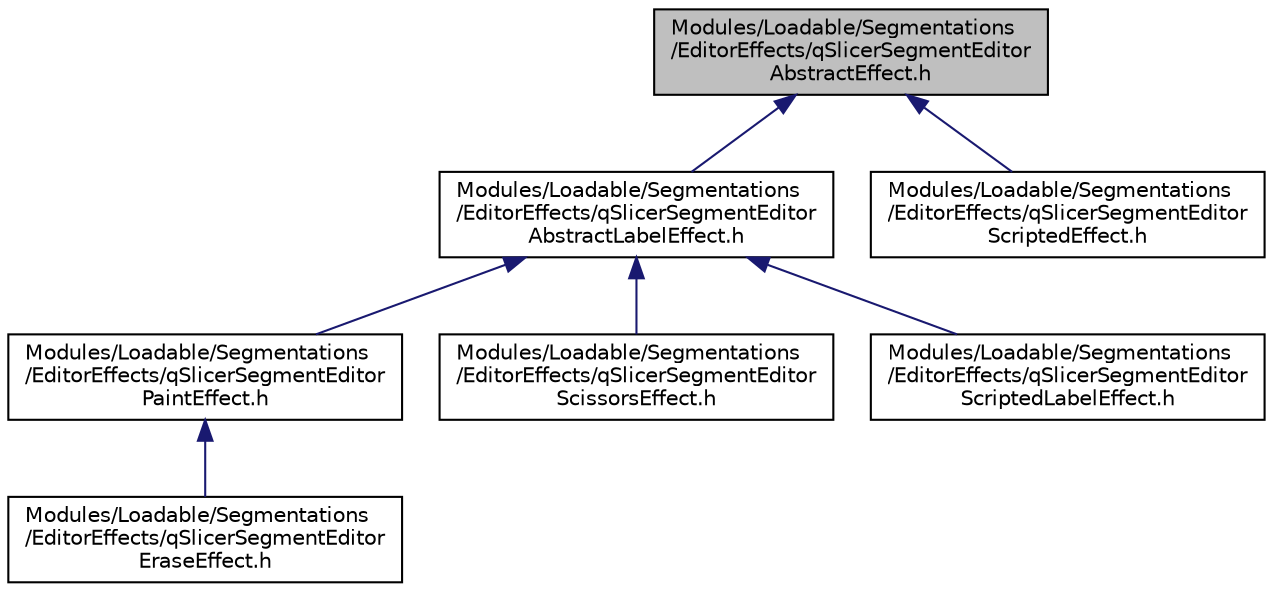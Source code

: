 digraph "Modules/Loadable/Segmentations/EditorEffects/qSlicerSegmentEditorAbstractEffect.h"
{
  bgcolor="transparent";
  edge [fontname="Helvetica",fontsize="10",labelfontname="Helvetica",labelfontsize="10"];
  node [fontname="Helvetica",fontsize="10",shape=record];
  Node7 [label="Modules/Loadable/Segmentations\l/EditorEffects/qSlicerSegmentEditor\lAbstractEffect.h",height=0.2,width=0.4,color="black", fillcolor="grey75", style="filled", fontcolor="black"];
  Node7 -> Node8 [dir="back",color="midnightblue",fontsize="10",style="solid",fontname="Helvetica"];
  Node8 [label="Modules/Loadable/Segmentations\l/EditorEffects/qSlicerSegmentEditor\lAbstractLabelEffect.h",height=0.2,width=0.4,color="black",URL="$qSlicerSegmentEditorAbstractLabelEffect_8h.html"];
  Node8 -> Node9 [dir="back",color="midnightblue",fontsize="10",style="solid",fontname="Helvetica"];
  Node9 [label="Modules/Loadable/Segmentations\l/EditorEffects/qSlicerSegmentEditor\lPaintEffect.h",height=0.2,width=0.4,color="black",URL="$qSlicerSegmentEditorPaintEffect_8h.html"];
  Node9 -> Node10 [dir="back",color="midnightblue",fontsize="10",style="solid",fontname="Helvetica"];
  Node10 [label="Modules/Loadable/Segmentations\l/EditorEffects/qSlicerSegmentEditor\lEraseEffect.h",height=0.2,width=0.4,color="black",URL="$qSlicerSegmentEditorEraseEffect_8h.html"];
  Node8 -> Node11 [dir="back",color="midnightblue",fontsize="10",style="solid",fontname="Helvetica"];
  Node11 [label="Modules/Loadable/Segmentations\l/EditorEffects/qSlicerSegmentEditor\lScissorsEffect.h",height=0.2,width=0.4,color="black",URL="$qSlicerSegmentEditorScissorsEffect_8h.html"];
  Node8 -> Node12 [dir="back",color="midnightblue",fontsize="10",style="solid",fontname="Helvetica"];
  Node12 [label="Modules/Loadable/Segmentations\l/EditorEffects/qSlicerSegmentEditor\lScriptedLabelEffect.h",height=0.2,width=0.4,color="black",URL="$qSlicerSegmentEditorScriptedLabelEffect_8h.html"];
  Node7 -> Node13 [dir="back",color="midnightblue",fontsize="10",style="solid",fontname="Helvetica"];
  Node13 [label="Modules/Loadable/Segmentations\l/EditorEffects/qSlicerSegmentEditor\lScriptedEffect.h",height=0.2,width=0.4,color="black",URL="$qSlicerSegmentEditorScriptedEffect_8h.html"];
}
